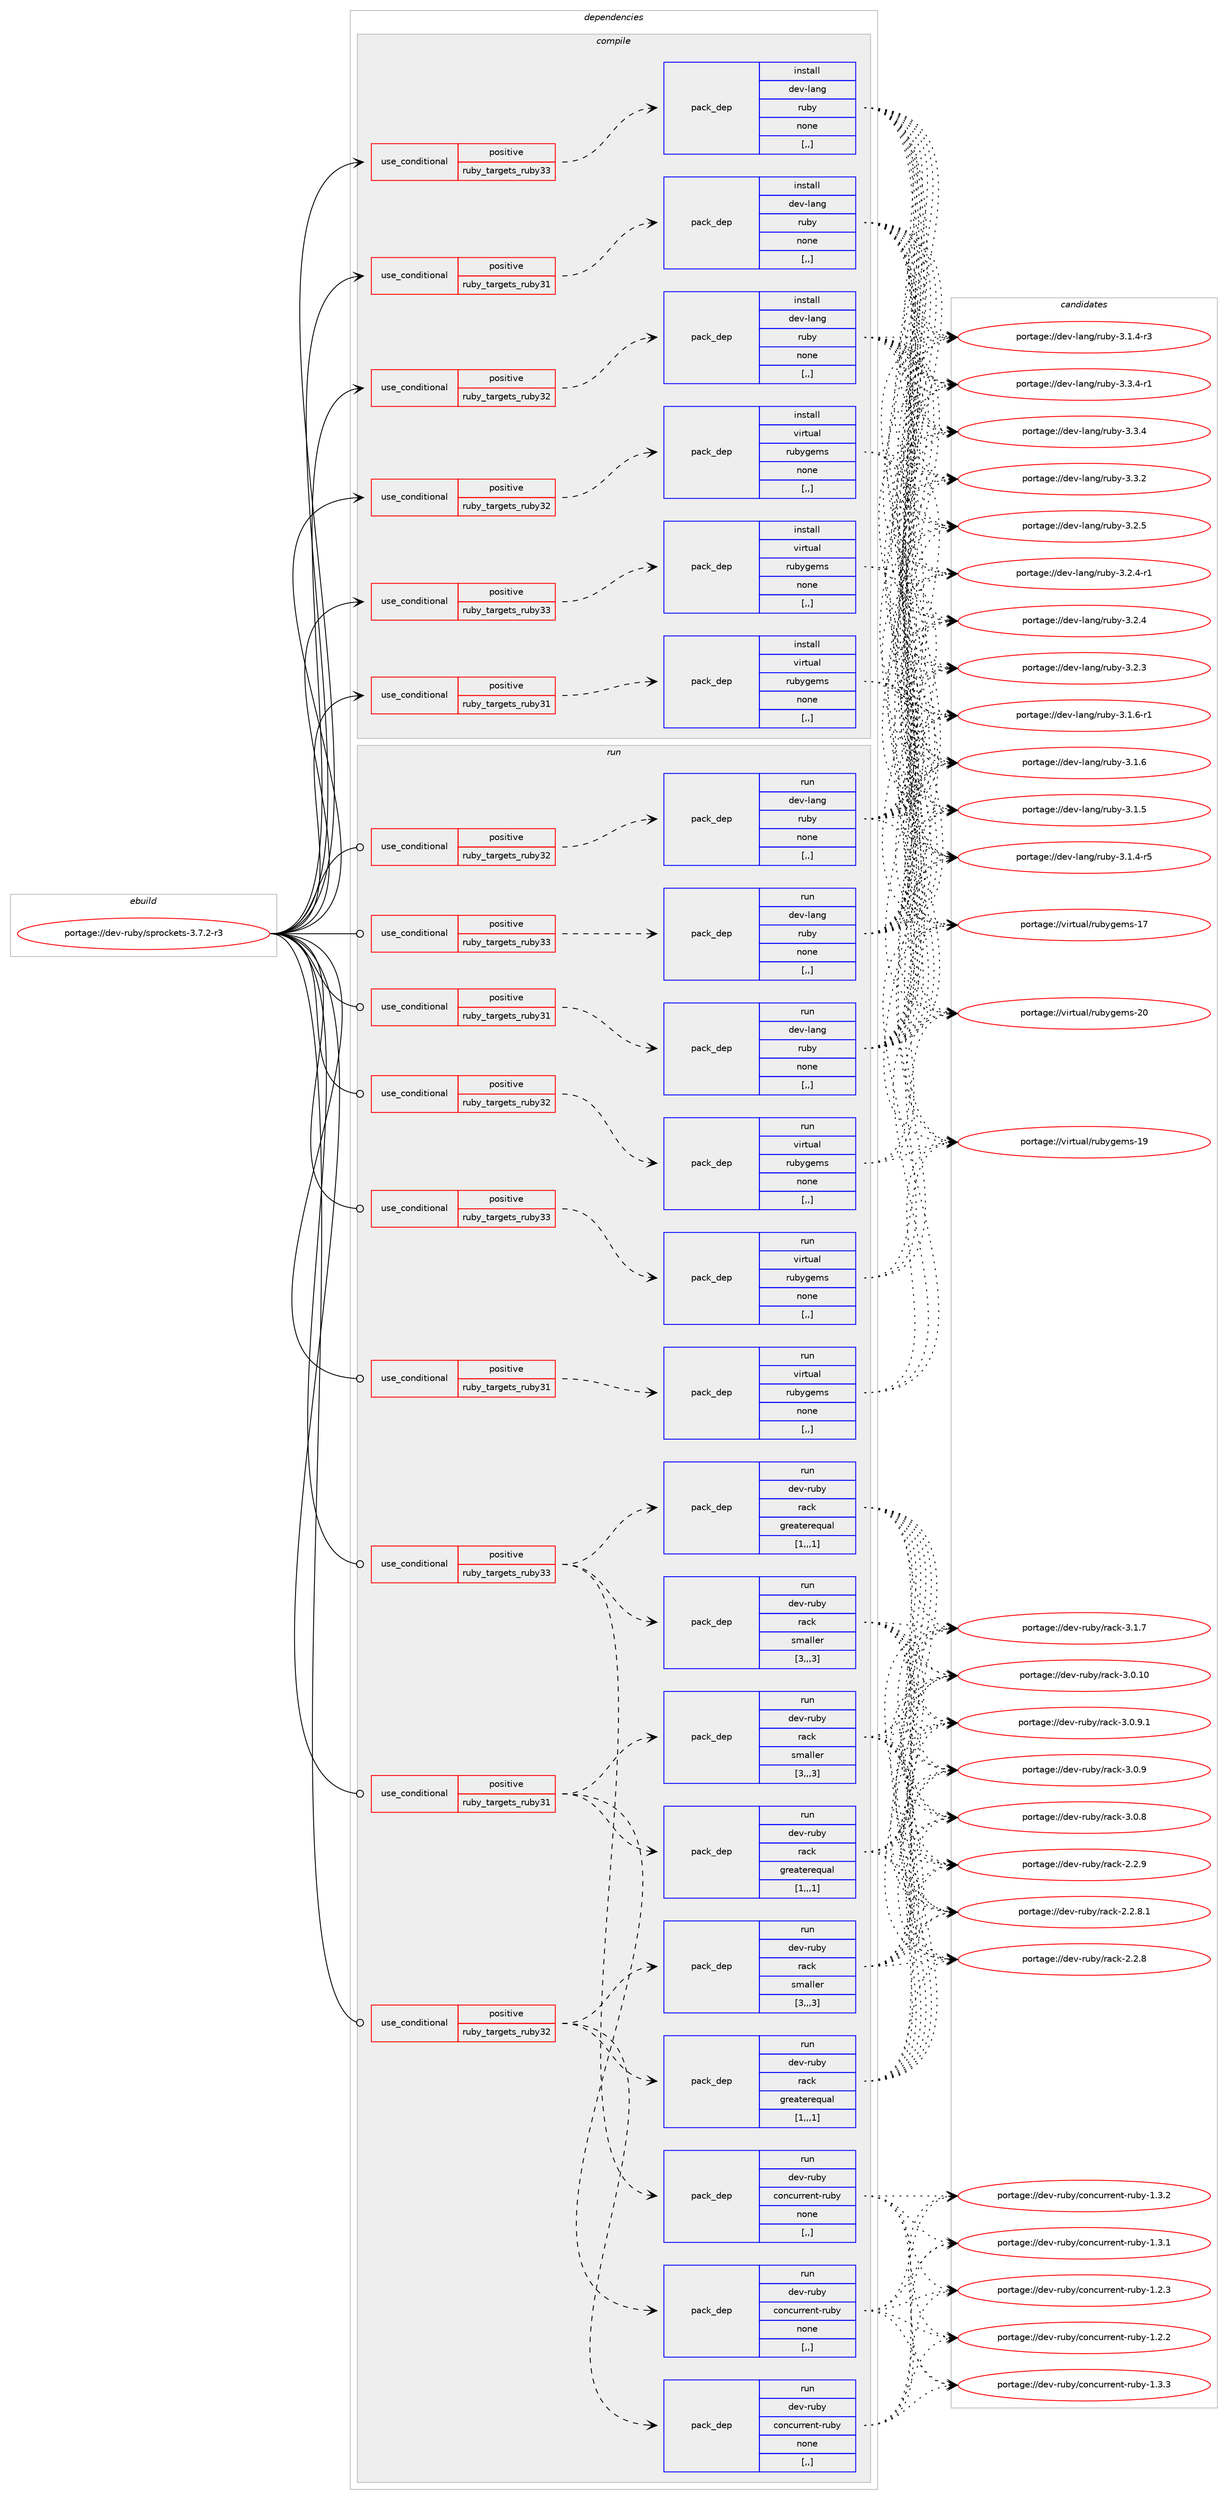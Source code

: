 digraph prolog {

# *************
# Graph options
# *************

newrank=true;
concentrate=true;
compound=true;
graph [rankdir=LR,fontname=Helvetica,fontsize=10,ranksep=1.5];#, ranksep=2.5, nodesep=0.2];
edge  [arrowhead=vee];
node  [fontname=Helvetica,fontsize=10];

# **********
# The ebuild
# **********

subgraph cluster_leftcol {
color=gray;
label=<<i>ebuild</i>>;
id [label="portage://dev-ruby/sprockets-3.7.2-r3", color=red, width=4, href="../dev-ruby/sprockets-3.7.2-r3.svg"];
}

# ****************
# The dependencies
# ****************

subgraph cluster_midcol {
color=gray;
label=<<i>dependencies</i>>;
subgraph cluster_compile {
fillcolor="#eeeeee";
style=filled;
label=<<i>compile</i>>;
subgraph cond56936 {
dependency204031 [label=<<TABLE BORDER="0" CELLBORDER="1" CELLSPACING="0" CELLPADDING="4"><TR><TD ROWSPAN="3" CELLPADDING="10">use_conditional</TD></TR><TR><TD>positive</TD></TR><TR><TD>ruby_targets_ruby31</TD></TR></TABLE>>, shape=none, color=red];
subgraph pack145709 {
dependency204032 [label=<<TABLE BORDER="0" CELLBORDER="1" CELLSPACING="0" CELLPADDING="4" WIDTH="220"><TR><TD ROWSPAN="6" CELLPADDING="30">pack_dep</TD></TR><TR><TD WIDTH="110">install</TD></TR><TR><TD>dev-lang</TD></TR><TR><TD>ruby</TD></TR><TR><TD>none</TD></TR><TR><TD>[,,]</TD></TR></TABLE>>, shape=none, color=blue];
}
dependency204031:e -> dependency204032:w [weight=20,style="dashed",arrowhead="vee"];
}
id:e -> dependency204031:w [weight=20,style="solid",arrowhead="vee"];
subgraph cond56937 {
dependency204033 [label=<<TABLE BORDER="0" CELLBORDER="1" CELLSPACING="0" CELLPADDING="4"><TR><TD ROWSPAN="3" CELLPADDING="10">use_conditional</TD></TR><TR><TD>positive</TD></TR><TR><TD>ruby_targets_ruby31</TD></TR></TABLE>>, shape=none, color=red];
subgraph pack145710 {
dependency204034 [label=<<TABLE BORDER="0" CELLBORDER="1" CELLSPACING="0" CELLPADDING="4" WIDTH="220"><TR><TD ROWSPAN="6" CELLPADDING="30">pack_dep</TD></TR><TR><TD WIDTH="110">install</TD></TR><TR><TD>virtual</TD></TR><TR><TD>rubygems</TD></TR><TR><TD>none</TD></TR><TR><TD>[,,]</TD></TR></TABLE>>, shape=none, color=blue];
}
dependency204033:e -> dependency204034:w [weight=20,style="dashed",arrowhead="vee"];
}
id:e -> dependency204033:w [weight=20,style="solid",arrowhead="vee"];
subgraph cond56938 {
dependency204035 [label=<<TABLE BORDER="0" CELLBORDER="1" CELLSPACING="0" CELLPADDING="4"><TR><TD ROWSPAN="3" CELLPADDING="10">use_conditional</TD></TR><TR><TD>positive</TD></TR><TR><TD>ruby_targets_ruby32</TD></TR></TABLE>>, shape=none, color=red];
subgraph pack145711 {
dependency204036 [label=<<TABLE BORDER="0" CELLBORDER="1" CELLSPACING="0" CELLPADDING="4" WIDTH="220"><TR><TD ROWSPAN="6" CELLPADDING="30">pack_dep</TD></TR><TR><TD WIDTH="110">install</TD></TR><TR><TD>dev-lang</TD></TR><TR><TD>ruby</TD></TR><TR><TD>none</TD></TR><TR><TD>[,,]</TD></TR></TABLE>>, shape=none, color=blue];
}
dependency204035:e -> dependency204036:w [weight=20,style="dashed",arrowhead="vee"];
}
id:e -> dependency204035:w [weight=20,style="solid",arrowhead="vee"];
subgraph cond56939 {
dependency204037 [label=<<TABLE BORDER="0" CELLBORDER="1" CELLSPACING="0" CELLPADDING="4"><TR><TD ROWSPAN="3" CELLPADDING="10">use_conditional</TD></TR><TR><TD>positive</TD></TR><TR><TD>ruby_targets_ruby32</TD></TR></TABLE>>, shape=none, color=red];
subgraph pack145712 {
dependency204038 [label=<<TABLE BORDER="0" CELLBORDER="1" CELLSPACING="0" CELLPADDING="4" WIDTH="220"><TR><TD ROWSPAN="6" CELLPADDING="30">pack_dep</TD></TR><TR><TD WIDTH="110">install</TD></TR><TR><TD>virtual</TD></TR><TR><TD>rubygems</TD></TR><TR><TD>none</TD></TR><TR><TD>[,,]</TD></TR></TABLE>>, shape=none, color=blue];
}
dependency204037:e -> dependency204038:w [weight=20,style="dashed",arrowhead="vee"];
}
id:e -> dependency204037:w [weight=20,style="solid",arrowhead="vee"];
subgraph cond56940 {
dependency204039 [label=<<TABLE BORDER="0" CELLBORDER="1" CELLSPACING="0" CELLPADDING="4"><TR><TD ROWSPAN="3" CELLPADDING="10">use_conditional</TD></TR><TR><TD>positive</TD></TR><TR><TD>ruby_targets_ruby33</TD></TR></TABLE>>, shape=none, color=red];
subgraph pack145713 {
dependency204040 [label=<<TABLE BORDER="0" CELLBORDER="1" CELLSPACING="0" CELLPADDING="4" WIDTH="220"><TR><TD ROWSPAN="6" CELLPADDING="30">pack_dep</TD></TR><TR><TD WIDTH="110">install</TD></TR><TR><TD>dev-lang</TD></TR><TR><TD>ruby</TD></TR><TR><TD>none</TD></TR><TR><TD>[,,]</TD></TR></TABLE>>, shape=none, color=blue];
}
dependency204039:e -> dependency204040:w [weight=20,style="dashed",arrowhead="vee"];
}
id:e -> dependency204039:w [weight=20,style="solid",arrowhead="vee"];
subgraph cond56941 {
dependency204041 [label=<<TABLE BORDER="0" CELLBORDER="1" CELLSPACING="0" CELLPADDING="4"><TR><TD ROWSPAN="3" CELLPADDING="10">use_conditional</TD></TR><TR><TD>positive</TD></TR><TR><TD>ruby_targets_ruby33</TD></TR></TABLE>>, shape=none, color=red];
subgraph pack145714 {
dependency204042 [label=<<TABLE BORDER="0" CELLBORDER="1" CELLSPACING="0" CELLPADDING="4" WIDTH="220"><TR><TD ROWSPAN="6" CELLPADDING="30">pack_dep</TD></TR><TR><TD WIDTH="110">install</TD></TR><TR><TD>virtual</TD></TR><TR><TD>rubygems</TD></TR><TR><TD>none</TD></TR><TR><TD>[,,]</TD></TR></TABLE>>, shape=none, color=blue];
}
dependency204041:e -> dependency204042:w [weight=20,style="dashed",arrowhead="vee"];
}
id:e -> dependency204041:w [weight=20,style="solid",arrowhead="vee"];
}
subgraph cluster_compileandrun {
fillcolor="#eeeeee";
style=filled;
label=<<i>compile and run</i>>;
}
subgraph cluster_run {
fillcolor="#eeeeee";
style=filled;
label=<<i>run</i>>;
subgraph cond56942 {
dependency204043 [label=<<TABLE BORDER="0" CELLBORDER="1" CELLSPACING="0" CELLPADDING="4"><TR><TD ROWSPAN="3" CELLPADDING="10">use_conditional</TD></TR><TR><TD>positive</TD></TR><TR><TD>ruby_targets_ruby31</TD></TR></TABLE>>, shape=none, color=red];
subgraph pack145715 {
dependency204044 [label=<<TABLE BORDER="0" CELLBORDER="1" CELLSPACING="0" CELLPADDING="4" WIDTH="220"><TR><TD ROWSPAN="6" CELLPADDING="30">pack_dep</TD></TR><TR><TD WIDTH="110">run</TD></TR><TR><TD>dev-lang</TD></TR><TR><TD>ruby</TD></TR><TR><TD>none</TD></TR><TR><TD>[,,]</TD></TR></TABLE>>, shape=none, color=blue];
}
dependency204043:e -> dependency204044:w [weight=20,style="dashed",arrowhead="vee"];
}
id:e -> dependency204043:w [weight=20,style="solid",arrowhead="odot"];
subgraph cond56943 {
dependency204045 [label=<<TABLE BORDER="0" CELLBORDER="1" CELLSPACING="0" CELLPADDING="4"><TR><TD ROWSPAN="3" CELLPADDING="10">use_conditional</TD></TR><TR><TD>positive</TD></TR><TR><TD>ruby_targets_ruby31</TD></TR></TABLE>>, shape=none, color=red];
subgraph pack145716 {
dependency204046 [label=<<TABLE BORDER="0" CELLBORDER="1" CELLSPACING="0" CELLPADDING="4" WIDTH="220"><TR><TD ROWSPAN="6" CELLPADDING="30">pack_dep</TD></TR><TR><TD WIDTH="110">run</TD></TR><TR><TD>dev-ruby</TD></TR><TR><TD>concurrent-ruby</TD></TR><TR><TD>none</TD></TR><TR><TD>[,,]</TD></TR></TABLE>>, shape=none, color=blue];
}
dependency204045:e -> dependency204046:w [weight=20,style="dashed",arrowhead="vee"];
subgraph pack145717 {
dependency204047 [label=<<TABLE BORDER="0" CELLBORDER="1" CELLSPACING="0" CELLPADDING="4" WIDTH="220"><TR><TD ROWSPAN="6" CELLPADDING="30">pack_dep</TD></TR><TR><TD WIDTH="110">run</TD></TR><TR><TD>dev-ruby</TD></TR><TR><TD>rack</TD></TR><TR><TD>greaterequal</TD></TR><TR><TD>[1,,,1]</TD></TR></TABLE>>, shape=none, color=blue];
}
dependency204045:e -> dependency204047:w [weight=20,style="dashed",arrowhead="vee"];
subgraph pack145718 {
dependency204048 [label=<<TABLE BORDER="0" CELLBORDER="1" CELLSPACING="0" CELLPADDING="4" WIDTH="220"><TR><TD ROWSPAN="6" CELLPADDING="30">pack_dep</TD></TR><TR><TD WIDTH="110">run</TD></TR><TR><TD>dev-ruby</TD></TR><TR><TD>rack</TD></TR><TR><TD>smaller</TD></TR><TR><TD>[3,,,3]</TD></TR></TABLE>>, shape=none, color=blue];
}
dependency204045:e -> dependency204048:w [weight=20,style="dashed",arrowhead="vee"];
}
id:e -> dependency204045:w [weight=20,style="solid",arrowhead="odot"];
subgraph cond56944 {
dependency204049 [label=<<TABLE BORDER="0" CELLBORDER="1" CELLSPACING="0" CELLPADDING="4"><TR><TD ROWSPAN="3" CELLPADDING="10">use_conditional</TD></TR><TR><TD>positive</TD></TR><TR><TD>ruby_targets_ruby31</TD></TR></TABLE>>, shape=none, color=red];
subgraph pack145719 {
dependency204050 [label=<<TABLE BORDER="0" CELLBORDER="1" CELLSPACING="0" CELLPADDING="4" WIDTH="220"><TR><TD ROWSPAN="6" CELLPADDING="30">pack_dep</TD></TR><TR><TD WIDTH="110">run</TD></TR><TR><TD>virtual</TD></TR><TR><TD>rubygems</TD></TR><TR><TD>none</TD></TR><TR><TD>[,,]</TD></TR></TABLE>>, shape=none, color=blue];
}
dependency204049:e -> dependency204050:w [weight=20,style="dashed",arrowhead="vee"];
}
id:e -> dependency204049:w [weight=20,style="solid",arrowhead="odot"];
subgraph cond56945 {
dependency204051 [label=<<TABLE BORDER="0" CELLBORDER="1" CELLSPACING="0" CELLPADDING="4"><TR><TD ROWSPAN="3" CELLPADDING="10">use_conditional</TD></TR><TR><TD>positive</TD></TR><TR><TD>ruby_targets_ruby32</TD></TR></TABLE>>, shape=none, color=red];
subgraph pack145720 {
dependency204052 [label=<<TABLE BORDER="0" CELLBORDER="1" CELLSPACING="0" CELLPADDING="4" WIDTH="220"><TR><TD ROWSPAN="6" CELLPADDING="30">pack_dep</TD></TR><TR><TD WIDTH="110">run</TD></TR><TR><TD>dev-lang</TD></TR><TR><TD>ruby</TD></TR><TR><TD>none</TD></TR><TR><TD>[,,]</TD></TR></TABLE>>, shape=none, color=blue];
}
dependency204051:e -> dependency204052:w [weight=20,style="dashed",arrowhead="vee"];
}
id:e -> dependency204051:w [weight=20,style="solid",arrowhead="odot"];
subgraph cond56946 {
dependency204053 [label=<<TABLE BORDER="0" CELLBORDER="1" CELLSPACING="0" CELLPADDING="4"><TR><TD ROWSPAN="3" CELLPADDING="10">use_conditional</TD></TR><TR><TD>positive</TD></TR><TR><TD>ruby_targets_ruby32</TD></TR></TABLE>>, shape=none, color=red];
subgraph pack145721 {
dependency204054 [label=<<TABLE BORDER="0" CELLBORDER="1" CELLSPACING="0" CELLPADDING="4" WIDTH="220"><TR><TD ROWSPAN="6" CELLPADDING="30">pack_dep</TD></TR><TR><TD WIDTH="110">run</TD></TR><TR><TD>dev-ruby</TD></TR><TR><TD>concurrent-ruby</TD></TR><TR><TD>none</TD></TR><TR><TD>[,,]</TD></TR></TABLE>>, shape=none, color=blue];
}
dependency204053:e -> dependency204054:w [weight=20,style="dashed",arrowhead="vee"];
subgraph pack145722 {
dependency204055 [label=<<TABLE BORDER="0" CELLBORDER="1" CELLSPACING="0" CELLPADDING="4" WIDTH="220"><TR><TD ROWSPAN="6" CELLPADDING="30">pack_dep</TD></TR><TR><TD WIDTH="110">run</TD></TR><TR><TD>dev-ruby</TD></TR><TR><TD>rack</TD></TR><TR><TD>greaterequal</TD></TR><TR><TD>[1,,,1]</TD></TR></TABLE>>, shape=none, color=blue];
}
dependency204053:e -> dependency204055:w [weight=20,style="dashed",arrowhead="vee"];
subgraph pack145723 {
dependency204056 [label=<<TABLE BORDER="0" CELLBORDER="1" CELLSPACING="0" CELLPADDING="4" WIDTH="220"><TR><TD ROWSPAN="6" CELLPADDING="30">pack_dep</TD></TR><TR><TD WIDTH="110">run</TD></TR><TR><TD>dev-ruby</TD></TR><TR><TD>rack</TD></TR><TR><TD>smaller</TD></TR><TR><TD>[3,,,3]</TD></TR></TABLE>>, shape=none, color=blue];
}
dependency204053:e -> dependency204056:w [weight=20,style="dashed",arrowhead="vee"];
}
id:e -> dependency204053:w [weight=20,style="solid",arrowhead="odot"];
subgraph cond56947 {
dependency204057 [label=<<TABLE BORDER="0" CELLBORDER="1" CELLSPACING="0" CELLPADDING="4"><TR><TD ROWSPAN="3" CELLPADDING="10">use_conditional</TD></TR><TR><TD>positive</TD></TR><TR><TD>ruby_targets_ruby32</TD></TR></TABLE>>, shape=none, color=red];
subgraph pack145724 {
dependency204058 [label=<<TABLE BORDER="0" CELLBORDER="1" CELLSPACING="0" CELLPADDING="4" WIDTH="220"><TR><TD ROWSPAN="6" CELLPADDING="30">pack_dep</TD></TR><TR><TD WIDTH="110">run</TD></TR><TR><TD>virtual</TD></TR><TR><TD>rubygems</TD></TR><TR><TD>none</TD></TR><TR><TD>[,,]</TD></TR></TABLE>>, shape=none, color=blue];
}
dependency204057:e -> dependency204058:w [weight=20,style="dashed",arrowhead="vee"];
}
id:e -> dependency204057:w [weight=20,style="solid",arrowhead="odot"];
subgraph cond56948 {
dependency204059 [label=<<TABLE BORDER="0" CELLBORDER="1" CELLSPACING="0" CELLPADDING="4"><TR><TD ROWSPAN="3" CELLPADDING="10">use_conditional</TD></TR><TR><TD>positive</TD></TR><TR><TD>ruby_targets_ruby33</TD></TR></TABLE>>, shape=none, color=red];
subgraph pack145725 {
dependency204060 [label=<<TABLE BORDER="0" CELLBORDER="1" CELLSPACING="0" CELLPADDING="4" WIDTH="220"><TR><TD ROWSPAN="6" CELLPADDING="30">pack_dep</TD></TR><TR><TD WIDTH="110">run</TD></TR><TR><TD>dev-lang</TD></TR><TR><TD>ruby</TD></TR><TR><TD>none</TD></TR><TR><TD>[,,]</TD></TR></TABLE>>, shape=none, color=blue];
}
dependency204059:e -> dependency204060:w [weight=20,style="dashed",arrowhead="vee"];
}
id:e -> dependency204059:w [weight=20,style="solid",arrowhead="odot"];
subgraph cond56949 {
dependency204061 [label=<<TABLE BORDER="0" CELLBORDER="1" CELLSPACING="0" CELLPADDING="4"><TR><TD ROWSPAN="3" CELLPADDING="10">use_conditional</TD></TR><TR><TD>positive</TD></TR><TR><TD>ruby_targets_ruby33</TD></TR></TABLE>>, shape=none, color=red];
subgraph pack145726 {
dependency204062 [label=<<TABLE BORDER="0" CELLBORDER="1" CELLSPACING="0" CELLPADDING="4" WIDTH="220"><TR><TD ROWSPAN="6" CELLPADDING="30">pack_dep</TD></TR><TR><TD WIDTH="110">run</TD></TR><TR><TD>dev-ruby</TD></TR><TR><TD>concurrent-ruby</TD></TR><TR><TD>none</TD></TR><TR><TD>[,,]</TD></TR></TABLE>>, shape=none, color=blue];
}
dependency204061:e -> dependency204062:w [weight=20,style="dashed",arrowhead="vee"];
subgraph pack145727 {
dependency204063 [label=<<TABLE BORDER="0" CELLBORDER="1" CELLSPACING="0" CELLPADDING="4" WIDTH="220"><TR><TD ROWSPAN="6" CELLPADDING="30">pack_dep</TD></TR><TR><TD WIDTH="110">run</TD></TR><TR><TD>dev-ruby</TD></TR><TR><TD>rack</TD></TR><TR><TD>greaterequal</TD></TR><TR><TD>[1,,,1]</TD></TR></TABLE>>, shape=none, color=blue];
}
dependency204061:e -> dependency204063:w [weight=20,style="dashed",arrowhead="vee"];
subgraph pack145728 {
dependency204064 [label=<<TABLE BORDER="0" CELLBORDER="1" CELLSPACING="0" CELLPADDING="4" WIDTH="220"><TR><TD ROWSPAN="6" CELLPADDING="30">pack_dep</TD></TR><TR><TD WIDTH="110">run</TD></TR><TR><TD>dev-ruby</TD></TR><TR><TD>rack</TD></TR><TR><TD>smaller</TD></TR><TR><TD>[3,,,3]</TD></TR></TABLE>>, shape=none, color=blue];
}
dependency204061:e -> dependency204064:w [weight=20,style="dashed",arrowhead="vee"];
}
id:e -> dependency204061:w [weight=20,style="solid",arrowhead="odot"];
subgraph cond56950 {
dependency204065 [label=<<TABLE BORDER="0" CELLBORDER="1" CELLSPACING="0" CELLPADDING="4"><TR><TD ROWSPAN="3" CELLPADDING="10">use_conditional</TD></TR><TR><TD>positive</TD></TR><TR><TD>ruby_targets_ruby33</TD></TR></TABLE>>, shape=none, color=red];
subgraph pack145729 {
dependency204066 [label=<<TABLE BORDER="0" CELLBORDER="1" CELLSPACING="0" CELLPADDING="4" WIDTH="220"><TR><TD ROWSPAN="6" CELLPADDING="30">pack_dep</TD></TR><TR><TD WIDTH="110">run</TD></TR><TR><TD>virtual</TD></TR><TR><TD>rubygems</TD></TR><TR><TD>none</TD></TR><TR><TD>[,,]</TD></TR></TABLE>>, shape=none, color=blue];
}
dependency204065:e -> dependency204066:w [weight=20,style="dashed",arrowhead="vee"];
}
id:e -> dependency204065:w [weight=20,style="solid",arrowhead="odot"];
}
}

# **************
# The candidates
# **************

subgraph cluster_choices {
rank=same;
color=gray;
label=<<i>candidates</i>>;

subgraph choice145709 {
color=black;
nodesep=1;
choice100101118451089711010347114117981214551465146524511449 [label="portage://dev-lang/ruby-3.3.4-r1", color=red, width=4,href="../dev-lang/ruby-3.3.4-r1.svg"];
choice10010111845108971101034711411798121455146514652 [label="portage://dev-lang/ruby-3.3.4", color=red, width=4,href="../dev-lang/ruby-3.3.4.svg"];
choice10010111845108971101034711411798121455146514650 [label="portage://dev-lang/ruby-3.3.2", color=red, width=4,href="../dev-lang/ruby-3.3.2.svg"];
choice10010111845108971101034711411798121455146504653 [label="portage://dev-lang/ruby-3.2.5", color=red, width=4,href="../dev-lang/ruby-3.2.5.svg"];
choice100101118451089711010347114117981214551465046524511449 [label="portage://dev-lang/ruby-3.2.4-r1", color=red, width=4,href="../dev-lang/ruby-3.2.4-r1.svg"];
choice10010111845108971101034711411798121455146504652 [label="portage://dev-lang/ruby-3.2.4", color=red, width=4,href="../dev-lang/ruby-3.2.4.svg"];
choice10010111845108971101034711411798121455146504651 [label="portage://dev-lang/ruby-3.2.3", color=red, width=4,href="../dev-lang/ruby-3.2.3.svg"];
choice100101118451089711010347114117981214551464946544511449 [label="portage://dev-lang/ruby-3.1.6-r1", color=red, width=4,href="../dev-lang/ruby-3.1.6-r1.svg"];
choice10010111845108971101034711411798121455146494654 [label="portage://dev-lang/ruby-3.1.6", color=red, width=4,href="../dev-lang/ruby-3.1.6.svg"];
choice10010111845108971101034711411798121455146494653 [label="portage://dev-lang/ruby-3.1.5", color=red, width=4,href="../dev-lang/ruby-3.1.5.svg"];
choice100101118451089711010347114117981214551464946524511453 [label="portage://dev-lang/ruby-3.1.4-r5", color=red, width=4,href="../dev-lang/ruby-3.1.4-r5.svg"];
choice100101118451089711010347114117981214551464946524511451 [label="portage://dev-lang/ruby-3.1.4-r3", color=red, width=4,href="../dev-lang/ruby-3.1.4-r3.svg"];
dependency204032:e -> choice100101118451089711010347114117981214551465146524511449:w [style=dotted,weight="100"];
dependency204032:e -> choice10010111845108971101034711411798121455146514652:w [style=dotted,weight="100"];
dependency204032:e -> choice10010111845108971101034711411798121455146514650:w [style=dotted,weight="100"];
dependency204032:e -> choice10010111845108971101034711411798121455146504653:w [style=dotted,weight="100"];
dependency204032:e -> choice100101118451089711010347114117981214551465046524511449:w [style=dotted,weight="100"];
dependency204032:e -> choice10010111845108971101034711411798121455146504652:w [style=dotted,weight="100"];
dependency204032:e -> choice10010111845108971101034711411798121455146504651:w [style=dotted,weight="100"];
dependency204032:e -> choice100101118451089711010347114117981214551464946544511449:w [style=dotted,weight="100"];
dependency204032:e -> choice10010111845108971101034711411798121455146494654:w [style=dotted,weight="100"];
dependency204032:e -> choice10010111845108971101034711411798121455146494653:w [style=dotted,weight="100"];
dependency204032:e -> choice100101118451089711010347114117981214551464946524511453:w [style=dotted,weight="100"];
dependency204032:e -> choice100101118451089711010347114117981214551464946524511451:w [style=dotted,weight="100"];
}
subgraph choice145710 {
color=black;
nodesep=1;
choice118105114116117971084711411798121103101109115455048 [label="portage://virtual/rubygems-20", color=red, width=4,href="../virtual/rubygems-20.svg"];
choice118105114116117971084711411798121103101109115454957 [label="portage://virtual/rubygems-19", color=red, width=4,href="../virtual/rubygems-19.svg"];
choice118105114116117971084711411798121103101109115454955 [label="portage://virtual/rubygems-17", color=red, width=4,href="../virtual/rubygems-17.svg"];
dependency204034:e -> choice118105114116117971084711411798121103101109115455048:w [style=dotted,weight="100"];
dependency204034:e -> choice118105114116117971084711411798121103101109115454957:w [style=dotted,weight="100"];
dependency204034:e -> choice118105114116117971084711411798121103101109115454955:w [style=dotted,weight="100"];
}
subgraph choice145711 {
color=black;
nodesep=1;
choice100101118451089711010347114117981214551465146524511449 [label="portage://dev-lang/ruby-3.3.4-r1", color=red, width=4,href="../dev-lang/ruby-3.3.4-r1.svg"];
choice10010111845108971101034711411798121455146514652 [label="portage://dev-lang/ruby-3.3.4", color=red, width=4,href="../dev-lang/ruby-3.3.4.svg"];
choice10010111845108971101034711411798121455146514650 [label="portage://dev-lang/ruby-3.3.2", color=red, width=4,href="../dev-lang/ruby-3.3.2.svg"];
choice10010111845108971101034711411798121455146504653 [label="portage://dev-lang/ruby-3.2.5", color=red, width=4,href="../dev-lang/ruby-3.2.5.svg"];
choice100101118451089711010347114117981214551465046524511449 [label="portage://dev-lang/ruby-3.2.4-r1", color=red, width=4,href="../dev-lang/ruby-3.2.4-r1.svg"];
choice10010111845108971101034711411798121455146504652 [label="portage://dev-lang/ruby-3.2.4", color=red, width=4,href="../dev-lang/ruby-3.2.4.svg"];
choice10010111845108971101034711411798121455146504651 [label="portage://dev-lang/ruby-3.2.3", color=red, width=4,href="../dev-lang/ruby-3.2.3.svg"];
choice100101118451089711010347114117981214551464946544511449 [label="portage://dev-lang/ruby-3.1.6-r1", color=red, width=4,href="../dev-lang/ruby-3.1.6-r1.svg"];
choice10010111845108971101034711411798121455146494654 [label="portage://dev-lang/ruby-3.1.6", color=red, width=4,href="../dev-lang/ruby-3.1.6.svg"];
choice10010111845108971101034711411798121455146494653 [label="portage://dev-lang/ruby-3.1.5", color=red, width=4,href="../dev-lang/ruby-3.1.5.svg"];
choice100101118451089711010347114117981214551464946524511453 [label="portage://dev-lang/ruby-3.1.4-r5", color=red, width=4,href="../dev-lang/ruby-3.1.4-r5.svg"];
choice100101118451089711010347114117981214551464946524511451 [label="portage://dev-lang/ruby-3.1.4-r3", color=red, width=4,href="../dev-lang/ruby-3.1.4-r3.svg"];
dependency204036:e -> choice100101118451089711010347114117981214551465146524511449:w [style=dotted,weight="100"];
dependency204036:e -> choice10010111845108971101034711411798121455146514652:w [style=dotted,weight="100"];
dependency204036:e -> choice10010111845108971101034711411798121455146514650:w [style=dotted,weight="100"];
dependency204036:e -> choice10010111845108971101034711411798121455146504653:w [style=dotted,weight="100"];
dependency204036:e -> choice100101118451089711010347114117981214551465046524511449:w [style=dotted,weight="100"];
dependency204036:e -> choice10010111845108971101034711411798121455146504652:w [style=dotted,weight="100"];
dependency204036:e -> choice10010111845108971101034711411798121455146504651:w [style=dotted,weight="100"];
dependency204036:e -> choice100101118451089711010347114117981214551464946544511449:w [style=dotted,weight="100"];
dependency204036:e -> choice10010111845108971101034711411798121455146494654:w [style=dotted,weight="100"];
dependency204036:e -> choice10010111845108971101034711411798121455146494653:w [style=dotted,weight="100"];
dependency204036:e -> choice100101118451089711010347114117981214551464946524511453:w [style=dotted,weight="100"];
dependency204036:e -> choice100101118451089711010347114117981214551464946524511451:w [style=dotted,weight="100"];
}
subgraph choice145712 {
color=black;
nodesep=1;
choice118105114116117971084711411798121103101109115455048 [label="portage://virtual/rubygems-20", color=red, width=4,href="../virtual/rubygems-20.svg"];
choice118105114116117971084711411798121103101109115454957 [label="portage://virtual/rubygems-19", color=red, width=4,href="../virtual/rubygems-19.svg"];
choice118105114116117971084711411798121103101109115454955 [label="portage://virtual/rubygems-17", color=red, width=4,href="../virtual/rubygems-17.svg"];
dependency204038:e -> choice118105114116117971084711411798121103101109115455048:w [style=dotted,weight="100"];
dependency204038:e -> choice118105114116117971084711411798121103101109115454957:w [style=dotted,weight="100"];
dependency204038:e -> choice118105114116117971084711411798121103101109115454955:w [style=dotted,weight="100"];
}
subgraph choice145713 {
color=black;
nodesep=1;
choice100101118451089711010347114117981214551465146524511449 [label="portage://dev-lang/ruby-3.3.4-r1", color=red, width=4,href="../dev-lang/ruby-3.3.4-r1.svg"];
choice10010111845108971101034711411798121455146514652 [label="portage://dev-lang/ruby-3.3.4", color=red, width=4,href="../dev-lang/ruby-3.3.4.svg"];
choice10010111845108971101034711411798121455146514650 [label="portage://dev-lang/ruby-3.3.2", color=red, width=4,href="../dev-lang/ruby-3.3.2.svg"];
choice10010111845108971101034711411798121455146504653 [label="portage://dev-lang/ruby-3.2.5", color=red, width=4,href="../dev-lang/ruby-3.2.5.svg"];
choice100101118451089711010347114117981214551465046524511449 [label="portage://dev-lang/ruby-3.2.4-r1", color=red, width=4,href="../dev-lang/ruby-3.2.4-r1.svg"];
choice10010111845108971101034711411798121455146504652 [label="portage://dev-lang/ruby-3.2.4", color=red, width=4,href="../dev-lang/ruby-3.2.4.svg"];
choice10010111845108971101034711411798121455146504651 [label="portage://dev-lang/ruby-3.2.3", color=red, width=4,href="../dev-lang/ruby-3.2.3.svg"];
choice100101118451089711010347114117981214551464946544511449 [label="portage://dev-lang/ruby-3.1.6-r1", color=red, width=4,href="../dev-lang/ruby-3.1.6-r1.svg"];
choice10010111845108971101034711411798121455146494654 [label="portage://dev-lang/ruby-3.1.6", color=red, width=4,href="../dev-lang/ruby-3.1.6.svg"];
choice10010111845108971101034711411798121455146494653 [label="portage://dev-lang/ruby-3.1.5", color=red, width=4,href="../dev-lang/ruby-3.1.5.svg"];
choice100101118451089711010347114117981214551464946524511453 [label="portage://dev-lang/ruby-3.1.4-r5", color=red, width=4,href="../dev-lang/ruby-3.1.4-r5.svg"];
choice100101118451089711010347114117981214551464946524511451 [label="portage://dev-lang/ruby-3.1.4-r3", color=red, width=4,href="../dev-lang/ruby-3.1.4-r3.svg"];
dependency204040:e -> choice100101118451089711010347114117981214551465146524511449:w [style=dotted,weight="100"];
dependency204040:e -> choice10010111845108971101034711411798121455146514652:w [style=dotted,weight="100"];
dependency204040:e -> choice10010111845108971101034711411798121455146514650:w [style=dotted,weight="100"];
dependency204040:e -> choice10010111845108971101034711411798121455146504653:w [style=dotted,weight="100"];
dependency204040:e -> choice100101118451089711010347114117981214551465046524511449:w [style=dotted,weight="100"];
dependency204040:e -> choice10010111845108971101034711411798121455146504652:w [style=dotted,weight="100"];
dependency204040:e -> choice10010111845108971101034711411798121455146504651:w [style=dotted,weight="100"];
dependency204040:e -> choice100101118451089711010347114117981214551464946544511449:w [style=dotted,weight="100"];
dependency204040:e -> choice10010111845108971101034711411798121455146494654:w [style=dotted,weight="100"];
dependency204040:e -> choice10010111845108971101034711411798121455146494653:w [style=dotted,weight="100"];
dependency204040:e -> choice100101118451089711010347114117981214551464946524511453:w [style=dotted,weight="100"];
dependency204040:e -> choice100101118451089711010347114117981214551464946524511451:w [style=dotted,weight="100"];
}
subgraph choice145714 {
color=black;
nodesep=1;
choice118105114116117971084711411798121103101109115455048 [label="portage://virtual/rubygems-20", color=red, width=4,href="../virtual/rubygems-20.svg"];
choice118105114116117971084711411798121103101109115454957 [label="portage://virtual/rubygems-19", color=red, width=4,href="../virtual/rubygems-19.svg"];
choice118105114116117971084711411798121103101109115454955 [label="portage://virtual/rubygems-17", color=red, width=4,href="../virtual/rubygems-17.svg"];
dependency204042:e -> choice118105114116117971084711411798121103101109115455048:w [style=dotted,weight="100"];
dependency204042:e -> choice118105114116117971084711411798121103101109115454957:w [style=dotted,weight="100"];
dependency204042:e -> choice118105114116117971084711411798121103101109115454955:w [style=dotted,weight="100"];
}
subgraph choice145715 {
color=black;
nodesep=1;
choice100101118451089711010347114117981214551465146524511449 [label="portage://dev-lang/ruby-3.3.4-r1", color=red, width=4,href="../dev-lang/ruby-3.3.4-r1.svg"];
choice10010111845108971101034711411798121455146514652 [label="portage://dev-lang/ruby-3.3.4", color=red, width=4,href="../dev-lang/ruby-3.3.4.svg"];
choice10010111845108971101034711411798121455146514650 [label="portage://dev-lang/ruby-3.3.2", color=red, width=4,href="../dev-lang/ruby-3.3.2.svg"];
choice10010111845108971101034711411798121455146504653 [label="portage://dev-lang/ruby-3.2.5", color=red, width=4,href="../dev-lang/ruby-3.2.5.svg"];
choice100101118451089711010347114117981214551465046524511449 [label="portage://dev-lang/ruby-3.2.4-r1", color=red, width=4,href="../dev-lang/ruby-3.2.4-r1.svg"];
choice10010111845108971101034711411798121455146504652 [label="portage://dev-lang/ruby-3.2.4", color=red, width=4,href="../dev-lang/ruby-3.2.4.svg"];
choice10010111845108971101034711411798121455146504651 [label="portage://dev-lang/ruby-3.2.3", color=red, width=4,href="../dev-lang/ruby-3.2.3.svg"];
choice100101118451089711010347114117981214551464946544511449 [label="portage://dev-lang/ruby-3.1.6-r1", color=red, width=4,href="../dev-lang/ruby-3.1.6-r1.svg"];
choice10010111845108971101034711411798121455146494654 [label="portage://dev-lang/ruby-3.1.6", color=red, width=4,href="../dev-lang/ruby-3.1.6.svg"];
choice10010111845108971101034711411798121455146494653 [label="portage://dev-lang/ruby-3.1.5", color=red, width=4,href="../dev-lang/ruby-3.1.5.svg"];
choice100101118451089711010347114117981214551464946524511453 [label="portage://dev-lang/ruby-3.1.4-r5", color=red, width=4,href="../dev-lang/ruby-3.1.4-r5.svg"];
choice100101118451089711010347114117981214551464946524511451 [label="portage://dev-lang/ruby-3.1.4-r3", color=red, width=4,href="../dev-lang/ruby-3.1.4-r3.svg"];
dependency204044:e -> choice100101118451089711010347114117981214551465146524511449:w [style=dotted,weight="100"];
dependency204044:e -> choice10010111845108971101034711411798121455146514652:w [style=dotted,weight="100"];
dependency204044:e -> choice10010111845108971101034711411798121455146514650:w [style=dotted,weight="100"];
dependency204044:e -> choice10010111845108971101034711411798121455146504653:w [style=dotted,weight="100"];
dependency204044:e -> choice100101118451089711010347114117981214551465046524511449:w [style=dotted,weight="100"];
dependency204044:e -> choice10010111845108971101034711411798121455146504652:w [style=dotted,weight="100"];
dependency204044:e -> choice10010111845108971101034711411798121455146504651:w [style=dotted,weight="100"];
dependency204044:e -> choice100101118451089711010347114117981214551464946544511449:w [style=dotted,weight="100"];
dependency204044:e -> choice10010111845108971101034711411798121455146494654:w [style=dotted,weight="100"];
dependency204044:e -> choice10010111845108971101034711411798121455146494653:w [style=dotted,weight="100"];
dependency204044:e -> choice100101118451089711010347114117981214551464946524511453:w [style=dotted,weight="100"];
dependency204044:e -> choice100101118451089711010347114117981214551464946524511451:w [style=dotted,weight="100"];
}
subgraph choice145716 {
color=black;
nodesep=1;
choice10010111845114117981214799111110991171141141011101164511411798121454946514651 [label="portage://dev-ruby/concurrent-ruby-1.3.3", color=red, width=4,href="../dev-ruby/concurrent-ruby-1.3.3.svg"];
choice10010111845114117981214799111110991171141141011101164511411798121454946514650 [label="portage://dev-ruby/concurrent-ruby-1.3.2", color=red, width=4,href="../dev-ruby/concurrent-ruby-1.3.2.svg"];
choice10010111845114117981214799111110991171141141011101164511411798121454946514649 [label="portage://dev-ruby/concurrent-ruby-1.3.1", color=red, width=4,href="../dev-ruby/concurrent-ruby-1.3.1.svg"];
choice10010111845114117981214799111110991171141141011101164511411798121454946504651 [label="portage://dev-ruby/concurrent-ruby-1.2.3", color=red, width=4,href="../dev-ruby/concurrent-ruby-1.2.3.svg"];
choice10010111845114117981214799111110991171141141011101164511411798121454946504650 [label="portage://dev-ruby/concurrent-ruby-1.2.2", color=red, width=4,href="../dev-ruby/concurrent-ruby-1.2.2.svg"];
dependency204046:e -> choice10010111845114117981214799111110991171141141011101164511411798121454946514651:w [style=dotted,weight="100"];
dependency204046:e -> choice10010111845114117981214799111110991171141141011101164511411798121454946514650:w [style=dotted,weight="100"];
dependency204046:e -> choice10010111845114117981214799111110991171141141011101164511411798121454946514649:w [style=dotted,weight="100"];
dependency204046:e -> choice10010111845114117981214799111110991171141141011101164511411798121454946504651:w [style=dotted,weight="100"];
dependency204046:e -> choice10010111845114117981214799111110991171141141011101164511411798121454946504650:w [style=dotted,weight="100"];
}
subgraph choice145717 {
color=black;
nodesep=1;
choice1001011184511411798121471149799107455146494655 [label="portage://dev-ruby/rack-3.1.7", color=red, width=4,href="../dev-ruby/rack-3.1.7.svg"];
choice100101118451141179812147114979910745514648464948 [label="portage://dev-ruby/rack-3.0.10", color=red, width=4,href="../dev-ruby/rack-3.0.10.svg"];
choice10010111845114117981214711497991074551464846574649 [label="portage://dev-ruby/rack-3.0.9.1", color=red, width=4,href="../dev-ruby/rack-3.0.9.1.svg"];
choice1001011184511411798121471149799107455146484657 [label="portage://dev-ruby/rack-3.0.9", color=red, width=4,href="../dev-ruby/rack-3.0.9.svg"];
choice1001011184511411798121471149799107455146484656 [label="portage://dev-ruby/rack-3.0.8", color=red, width=4,href="../dev-ruby/rack-3.0.8.svg"];
choice1001011184511411798121471149799107455046504657 [label="portage://dev-ruby/rack-2.2.9", color=red, width=4,href="../dev-ruby/rack-2.2.9.svg"];
choice10010111845114117981214711497991074550465046564649 [label="portage://dev-ruby/rack-2.2.8.1", color=red, width=4,href="../dev-ruby/rack-2.2.8.1.svg"];
choice1001011184511411798121471149799107455046504656 [label="portage://dev-ruby/rack-2.2.8", color=red, width=4,href="../dev-ruby/rack-2.2.8.svg"];
dependency204047:e -> choice1001011184511411798121471149799107455146494655:w [style=dotted,weight="100"];
dependency204047:e -> choice100101118451141179812147114979910745514648464948:w [style=dotted,weight="100"];
dependency204047:e -> choice10010111845114117981214711497991074551464846574649:w [style=dotted,weight="100"];
dependency204047:e -> choice1001011184511411798121471149799107455146484657:w [style=dotted,weight="100"];
dependency204047:e -> choice1001011184511411798121471149799107455146484656:w [style=dotted,weight="100"];
dependency204047:e -> choice1001011184511411798121471149799107455046504657:w [style=dotted,weight="100"];
dependency204047:e -> choice10010111845114117981214711497991074550465046564649:w [style=dotted,weight="100"];
dependency204047:e -> choice1001011184511411798121471149799107455046504656:w [style=dotted,weight="100"];
}
subgraph choice145718 {
color=black;
nodesep=1;
choice1001011184511411798121471149799107455146494655 [label="portage://dev-ruby/rack-3.1.7", color=red, width=4,href="../dev-ruby/rack-3.1.7.svg"];
choice100101118451141179812147114979910745514648464948 [label="portage://dev-ruby/rack-3.0.10", color=red, width=4,href="../dev-ruby/rack-3.0.10.svg"];
choice10010111845114117981214711497991074551464846574649 [label="portage://dev-ruby/rack-3.0.9.1", color=red, width=4,href="../dev-ruby/rack-3.0.9.1.svg"];
choice1001011184511411798121471149799107455146484657 [label="portage://dev-ruby/rack-3.0.9", color=red, width=4,href="../dev-ruby/rack-3.0.9.svg"];
choice1001011184511411798121471149799107455146484656 [label="portage://dev-ruby/rack-3.0.8", color=red, width=4,href="../dev-ruby/rack-3.0.8.svg"];
choice1001011184511411798121471149799107455046504657 [label="portage://dev-ruby/rack-2.2.9", color=red, width=4,href="../dev-ruby/rack-2.2.9.svg"];
choice10010111845114117981214711497991074550465046564649 [label="portage://dev-ruby/rack-2.2.8.1", color=red, width=4,href="../dev-ruby/rack-2.2.8.1.svg"];
choice1001011184511411798121471149799107455046504656 [label="portage://dev-ruby/rack-2.2.8", color=red, width=4,href="../dev-ruby/rack-2.2.8.svg"];
dependency204048:e -> choice1001011184511411798121471149799107455146494655:w [style=dotted,weight="100"];
dependency204048:e -> choice100101118451141179812147114979910745514648464948:w [style=dotted,weight="100"];
dependency204048:e -> choice10010111845114117981214711497991074551464846574649:w [style=dotted,weight="100"];
dependency204048:e -> choice1001011184511411798121471149799107455146484657:w [style=dotted,weight="100"];
dependency204048:e -> choice1001011184511411798121471149799107455146484656:w [style=dotted,weight="100"];
dependency204048:e -> choice1001011184511411798121471149799107455046504657:w [style=dotted,weight="100"];
dependency204048:e -> choice10010111845114117981214711497991074550465046564649:w [style=dotted,weight="100"];
dependency204048:e -> choice1001011184511411798121471149799107455046504656:w [style=dotted,weight="100"];
}
subgraph choice145719 {
color=black;
nodesep=1;
choice118105114116117971084711411798121103101109115455048 [label="portage://virtual/rubygems-20", color=red, width=4,href="../virtual/rubygems-20.svg"];
choice118105114116117971084711411798121103101109115454957 [label="portage://virtual/rubygems-19", color=red, width=4,href="../virtual/rubygems-19.svg"];
choice118105114116117971084711411798121103101109115454955 [label="portage://virtual/rubygems-17", color=red, width=4,href="../virtual/rubygems-17.svg"];
dependency204050:e -> choice118105114116117971084711411798121103101109115455048:w [style=dotted,weight="100"];
dependency204050:e -> choice118105114116117971084711411798121103101109115454957:w [style=dotted,weight="100"];
dependency204050:e -> choice118105114116117971084711411798121103101109115454955:w [style=dotted,weight="100"];
}
subgraph choice145720 {
color=black;
nodesep=1;
choice100101118451089711010347114117981214551465146524511449 [label="portage://dev-lang/ruby-3.3.4-r1", color=red, width=4,href="../dev-lang/ruby-3.3.4-r1.svg"];
choice10010111845108971101034711411798121455146514652 [label="portage://dev-lang/ruby-3.3.4", color=red, width=4,href="../dev-lang/ruby-3.3.4.svg"];
choice10010111845108971101034711411798121455146514650 [label="portage://dev-lang/ruby-3.3.2", color=red, width=4,href="../dev-lang/ruby-3.3.2.svg"];
choice10010111845108971101034711411798121455146504653 [label="portage://dev-lang/ruby-3.2.5", color=red, width=4,href="../dev-lang/ruby-3.2.5.svg"];
choice100101118451089711010347114117981214551465046524511449 [label="portage://dev-lang/ruby-3.2.4-r1", color=red, width=4,href="../dev-lang/ruby-3.2.4-r1.svg"];
choice10010111845108971101034711411798121455146504652 [label="portage://dev-lang/ruby-3.2.4", color=red, width=4,href="../dev-lang/ruby-3.2.4.svg"];
choice10010111845108971101034711411798121455146504651 [label="portage://dev-lang/ruby-3.2.3", color=red, width=4,href="../dev-lang/ruby-3.2.3.svg"];
choice100101118451089711010347114117981214551464946544511449 [label="portage://dev-lang/ruby-3.1.6-r1", color=red, width=4,href="../dev-lang/ruby-3.1.6-r1.svg"];
choice10010111845108971101034711411798121455146494654 [label="portage://dev-lang/ruby-3.1.6", color=red, width=4,href="../dev-lang/ruby-3.1.6.svg"];
choice10010111845108971101034711411798121455146494653 [label="portage://dev-lang/ruby-3.1.5", color=red, width=4,href="../dev-lang/ruby-3.1.5.svg"];
choice100101118451089711010347114117981214551464946524511453 [label="portage://dev-lang/ruby-3.1.4-r5", color=red, width=4,href="../dev-lang/ruby-3.1.4-r5.svg"];
choice100101118451089711010347114117981214551464946524511451 [label="portage://dev-lang/ruby-3.1.4-r3", color=red, width=4,href="../dev-lang/ruby-3.1.4-r3.svg"];
dependency204052:e -> choice100101118451089711010347114117981214551465146524511449:w [style=dotted,weight="100"];
dependency204052:e -> choice10010111845108971101034711411798121455146514652:w [style=dotted,weight="100"];
dependency204052:e -> choice10010111845108971101034711411798121455146514650:w [style=dotted,weight="100"];
dependency204052:e -> choice10010111845108971101034711411798121455146504653:w [style=dotted,weight="100"];
dependency204052:e -> choice100101118451089711010347114117981214551465046524511449:w [style=dotted,weight="100"];
dependency204052:e -> choice10010111845108971101034711411798121455146504652:w [style=dotted,weight="100"];
dependency204052:e -> choice10010111845108971101034711411798121455146504651:w [style=dotted,weight="100"];
dependency204052:e -> choice100101118451089711010347114117981214551464946544511449:w [style=dotted,weight="100"];
dependency204052:e -> choice10010111845108971101034711411798121455146494654:w [style=dotted,weight="100"];
dependency204052:e -> choice10010111845108971101034711411798121455146494653:w [style=dotted,weight="100"];
dependency204052:e -> choice100101118451089711010347114117981214551464946524511453:w [style=dotted,weight="100"];
dependency204052:e -> choice100101118451089711010347114117981214551464946524511451:w [style=dotted,weight="100"];
}
subgraph choice145721 {
color=black;
nodesep=1;
choice10010111845114117981214799111110991171141141011101164511411798121454946514651 [label="portage://dev-ruby/concurrent-ruby-1.3.3", color=red, width=4,href="../dev-ruby/concurrent-ruby-1.3.3.svg"];
choice10010111845114117981214799111110991171141141011101164511411798121454946514650 [label="portage://dev-ruby/concurrent-ruby-1.3.2", color=red, width=4,href="../dev-ruby/concurrent-ruby-1.3.2.svg"];
choice10010111845114117981214799111110991171141141011101164511411798121454946514649 [label="portage://dev-ruby/concurrent-ruby-1.3.1", color=red, width=4,href="../dev-ruby/concurrent-ruby-1.3.1.svg"];
choice10010111845114117981214799111110991171141141011101164511411798121454946504651 [label="portage://dev-ruby/concurrent-ruby-1.2.3", color=red, width=4,href="../dev-ruby/concurrent-ruby-1.2.3.svg"];
choice10010111845114117981214799111110991171141141011101164511411798121454946504650 [label="portage://dev-ruby/concurrent-ruby-1.2.2", color=red, width=4,href="../dev-ruby/concurrent-ruby-1.2.2.svg"];
dependency204054:e -> choice10010111845114117981214799111110991171141141011101164511411798121454946514651:w [style=dotted,weight="100"];
dependency204054:e -> choice10010111845114117981214799111110991171141141011101164511411798121454946514650:w [style=dotted,weight="100"];
dependency204054:e -> choice10010111845114117981214799111110991171141141011101164511411798121454946514649:w [style=dotted,weight="100"];
dependency204054:e -> choice10010111845114117981214799111110991171141141011101164511411798121454946504651:w [style=dotted,weight="100"];
dependency204054:e -> choice10010111845114117981214799111110991171141141011101164511411798121454946504650:w [style=dotted,weight="100"];
}
subgraph choice145722 {
color=black;
nodesep=1;
choice1001011184511411798121471149799107455146494655 [label="portage://dev-ruby/rack-3.1.7", color=red, width=4,href="../dev-ruby/rack-3.1.7.svg"];
choice100101118451141179812147114979910745514648464948 [label="portage://dev-ruby/rack-3.0.10", color=red, width=4,href="../dev-ruby/rack-3.0.10.svg"];
choice10010111845114117981214711497991074551464846574649 [label="portage://dev-ruby/rack-3.0.9.1", color=red, width=4,href="../dev-ruby/rack-3.0.9.1.svg"];
choice1001011184511411798121471149799107455146484657 [label="portage://dev-ruby/rack-3.0.9", color=red, width=4,href="../dev-ruby/rack-3.0.9.svg"];
choice1001011184511411798121471149799107455146484656 [label="portage://dev-ruby/rack-3.0.8", color=red, width=4,href="../dev-ruby/rack-3.0.8.svg"];
choice1001011184511411798121471149799107455046504657 [label="portage://dev-ruby/rack-2.2.9", color=red, width=4,href="../dev-ruby/rack-2.2.9.svg"];
choice10010111845114117981214711497991074550465046564649 [label="portage://dev-ruby/rack-2.2.8.1", color=red, width=4,href="../dev-ruby/rack-2.2.8.1.svg"];
choice1001011184511411798121471149799107455046504656 [label="portage://dev-ruby/rack-2.2.8", color=red, width=4,href="../dev-ruby/rack-2.2.8.svg"];
dependency204055:e -> choice1001011184511411798121471149799107455146494655:w [style=dotted,weight="100"];
dependency204055:e -> choice100101118451141179812147114979910745514648464948:w [style=dotted,weight="100"];
dependency204055:e -> choice10010111845114117981214711497991074551464846574649:w [style=dotted,weight="100"];
dependency204055:e -> choice1001011184511411798121471149799107455146484657:w [style=dotted,weight="100"];
dependency204055:e -> choice1001011184511411798121471149799107455146484656:w [style=dotted,weight="100"];
dependency204055:e -> choice1001011184511411798121471149799107455046504657:w [style=dotted,weight="100"];
dependency204055:e -> choice10010111845114117981214711497991074550465046564649:w [style=dotted,weight="100"];
dependency204055:e -> choice1001011184511411798121471149799107455046504656:w [style=dotted,weight="100"];
}
subgraph choice145723 {
color=black;
nodesep=1;
choice1001011184511411798121471149799107455146494655 [label="portage://dev-ruby/rack-3.1.7", color=red, width=4,href="../dev-ruby/rack-3.1.7.svg"];
choice100101118451141179812147114979910745514648464948 [label="portage://dev-ruby/rack-3.0.10", color=red, width=4,href="../dev-ruby/rack-3.0.10.svg"];
choice10010111845114117981214711497991074551464846574649 [label="portage://dev-ruby/rack-3.0.9.1", color=red, width=4,href="../dev-ruby/rack-3.0.9.1.svg"];
choice1001011184511411798121471149799107455146484657 [label="portage://dev-ruby/rack-3.0.9", color=red, width=4,href="../dev-ruby/rack-3.0.9.svg"];
choice1001011184511411798121471149799107455146484656 [label="portage://dev-ruby/rack-3.0.8", color=red, width=4,href="../dev-ruby/rack-3.0.8.svg"];
choice1001011184511411798121471149799107455046504657 [label="portage://dev-ruby/rack-2.2.9", color=red, width=4,href="../dev-ruby/rack-2.2.9.svg"];
choice10010111845114117981214711497991074550465046564649 [label="portage://dev-ruby/rack-2.2.8.1", color=red, width=4,href="../dev-ruby/rack-2.2.8.1.svg"];
choice1001011184511411798121471149799107455046504656 [label="portage://dev-ruby/rack-2.2.8", color=red, width=4,href="../dev-ruby/rack-2.2.8.svg"];
dependency204056:e -> choice1001011184511411798121471149799107455146494655:w [style=dotted,weight="100"];
dependency204056:e -> choice100101118451141179812147114979910745514648464948:w [style=dotted,weight="100"];
dependency204056:e -> choice10010111845114117981214711497991074551464846574649:w [style=dotted,weight="100"];
dependency204056:e -> choice1001011184511411798121471149799107455146484657:w [style=dotted,weight="100"];
dependency204056:e -> choice1001011184511411798121471149799107455146484656:w [style=dotted,weight="100"];
dependency204056:e -> choice1001011184511411798121471149799107455046504657:w [style=dotted,weight="100"];
dependency204056:e -> choice10010111845114117981214711497991074550465046564649:w [style=dotted,weight="100"];
dependency204056:e -> choice1001011184511411798121471149799107455046504656:w [style=dotted,weight="100"];
}
subgraph choice145724 {
color=black;
nodesep=1;
choice118105114116117971084711411798121103101109115455048 [label="portage://virtual/rubygems-20", color=red, width=4,href="../virtual/rubygems-20.svg"];
choice118105114116117971084711411798121103101109115454957 [label="portage://virtual/rubygems-19", color=red, width=4,href="../virtual/rubygems-19.svg"];
choice118105114116117971084711411798121103101109115454955 [label="portage://virtual/rubygems-17", color=red, width=4,href="../virtual/rubygems-17.svg"];
dependency204058:e -> choice118105114116117971084711411798121103101109115455048:w [style=dotted,weight="100"];
dependency204058:e -> choice118105114116117971084711411798121103101109115454957:w [style=dotted,weight="100"];
dependency204058:e -> choice118105114116117971084711411798121103101109115454955:w [style=dotted,weight="100"];
}
subgraph choice145725 {
color=black;
nodesep=1;
choice100101118451089711010347114117981214551465146524511449 [label="portage://dev-lang/ruby-3.3.4-r1", color=red, width=4,href="../dev-lang/ruby-3.3.4-r1.svg"];
choice10010111845108971101034711411798121455146514652 [label="portage://dev-lang/ruby-3.3.4", color=red, width=4,href="../dev-lang/ruby-3.3.4.svg"];
choice10010111845108971101034711411798121455146514650 [label="portage://dev-lang/ruby-3.3.2", color=red, width=4,href="../dev-lang/ruby-3.3.2.svg"];
choice10010111845108971101034711411798121455146504653 [label="portage://dev-lang/ruby-3.2.5", color=red, width=4,href="../dev-lang/ruby-3.2.5.svg"];
choice100101118451089711010347114117981214551465046524511449 [label="portage://dev-lang/ruby-3.2.4-r1", color=red, width=4,href="../dev-lang/ruby-3.2.4-r1.svg"];
choice10010111845108971101034711411798121455146504652 [label="portage://dev-lang/ruby-3.2.4", color=red, width=4,href="../dev-lang/ruby-3.2.4.svg"];
choice10010111845108971101034711411798121455146504651 [label="portage://dev-lang/ruby-3.2.3", color=red, width=4,href="../dev-lang/ruby-3.2.3.svg"];
choice100101118451089711010347114117981214551464946544511449 [label="portage://dev-lang/ruby-3.1.6-r1", color=red, width=4,href="../dev-lang/ruby-3.1.6-r1.svg"];
choice10010111845108971101034711411798121455146494654 [label="portage://dev-lang/ruby-3.1.6", color=red, width=4,href="../dev-lang/ruby-3.1.6.svg"];
choice10010111845108971101034711411798121455146494653 [label="portage://dev-lang/ruby-3.1.5", color=red, width=4,href="../dev-lang/ruby-3.1.5.svg"];
choice100101118451089711010347114117981214551464946524511453 [label="portage://dev-lang/ruby-3.1.4-r5", color=red, width=4,href="../dev-lang/ruby-3.1.4-r5.svg"];
choice100101118451089711010347114117981214551464946524511451 [label="portage://dev-lang/ruby-3.1.4-r3", color=red, width=4,href="../dev-lang/ruby-3.1.4-r3.svg"];
dependency204060:e -> choice100101118451089711010347114117981214551465146524511449:w [style=dotted,weight="100"];
dependency204060:e -> choice10010111845108971101034711411798121455146514652:w [style=dotted,weight="100"];
dependency204060:e -> choice10010111845108971101034711411798121455146514650:w [style=dotted,weight="100"];
dependency204060:e -> choice10010111845108971101034711411798121455146504653:w [style=dotted,weight="100"];
dependency204060:e -> choice100101118451089711010347114117981214551465046524511449:w [style=dotted,weight="100"];
dependency204060:e -> choice10010111845108971101034711411798121455146504652:w [style=dotted,weight="100"];
dependency204060:e -> choice10010111845108971101034711411798121455146504651:w [style=dotted,weight="100"];
dependency204060:e -> choice100101118451089711010347114117981214551464946544511449:w [style=dotted,weight="100"];
dependency204060:e -> choice10010111845108971101034711411798121455146494654:w [style=dotted,weight="100"];
dependency204060:e -> choice10010111845108971101034711411798121455146494653:w [style=dotted,weight="100"];
dependency204060:e -> choice100101118451089711010347114117981214551464946524511453:w [style=dotted,weight="100"];
dependency204060:e -> choice100101118451089711010347114117981214551464946524511451:w [style=dotted,weight="100"];
}
subgraph choice145726 {
color=black;
nodesep=1;
choice10010111845114117981214799111110991171141141011101164511411798121454946514651 [label="portage://dev-ruby/concurrent-ruby-1.3.3", color=red, width=4,href="../dev-ruby/concurrent-ruby-1.3.3.svg"];
choice10010111845114117981214799111110991171141141011101164511411798121454946514650 [label="portage://dev-ruby/concurrent-ruby-1.3.2", color=red, width=4,href="../dev-ruby/concurrent-ruby-1.3.2.svg"];
choice10010111845114117981214799111110991171141141011101164511411798121454946514649 [label="portage://dev-ruby/concurrent-ruby-1.3.1", color=red, width=4,href="../dev-ruby/concurrent-ruby-1.3.1.svg"];
choice10010111845114117981214799111110991171141141011101164511411798121454946504651 [label="portage://dev-ruby/concurrent-ruby-1.2.3", color=red, width=4,href="../dev-ruby/concurrent-ruby-1.2.3.svg"];
choice10010111845114117981214799111110991171141141011101164511411798121454946504650 [label="portage://dev-ruby/concurrent-ruby-1.2.2", color=red, width=4,href="../dev-ruby/concurrent-ruby-1.2.2.svg"];
dependency204062:e -> choice10010111845114117981214799111110991171141141011101164511411798121454946514651:w [style=dotted,weight="100"];
dependency204062:e -> choice10010111845114117981214799111110991171141141011101164511411798121454946514650:w [style=dotted,weight="100"];
dependency204062:e -> choice10010111845114117981214799111110991171141141011101164511411798121454946514649:w [style=dotted,weight="100"];
dependency204062:e -> choice10010111845114117981214799111110991171141141011101164511411798121454946504651:w [style=dotted,weight="100"];
dependency204062:e -> choice10010111845114117981214799111110991171141141011101164511411798121454946504650:w [style=dotted,weight="100"];
}
subgraph choice145727 {
color=black;
nodesep=1;
choice1001011184511411798121471149799107455146494655 [label="portage://dev-ruby/rack-3.1.7", color=red, width=4,href="../dev-ruby/rack-3.1.7.svg"];
choice100101118451141179812147114979910745514648464948 [label="portage://dev-ruby/rack-3.0.10", color=red, width=4,href="../dev-ruby/rack-3.0.10.svg"];
choice10010111845114117981214711497991074551464846574649 [label="portage://dev-ruby/rack-3.0.9.1", color=red, width=4,href="../dev-ruby/rack-3.0.9.1.svg"];
choice1001011184511411798121471149799107455146484657 [label="portage://dev-ruby/rack-3.0.9", color=red, width=4,href="../dev-ruby/rack-3.0.9.svg"];
choice1001011184511411798121471149799107455146484656 [label="portage://dev-ruby/rack-3.0.8", color=red, width=4,href="../dev-ruby/rack-3.0.8.svg"];
choice1001011184511411798121471149799107455046504657 [label="portage://dev-ruby/rack-2.2.9", color=red, width=4,href="../dev-ruby/rack-2.2.9.svg"];
choice10010111845114117981214711497991074550465046564649 [label="portage://dev-ruby/rack-2.2.8.1", color=red, width=4,href="../dev-ruby/rack-2.2.8.1.svg"];
choice1001011184511411798121471149799107455046504656 [label="portage://dev-ruby/rack-2.2.8", color=red, width=4,href="../dev-ruby/rack-2.2.8.svg"];
dependency204063:e -> choice1001011184511411798121471149799107455146494655:w [style=dotted,weight="100"];
dependency204063:e -> choice100101118451141179812147114979910745514648464948:w [style=dotted,weight="100"];
dependency204063:e -> choice10010111845114117981214711497991074551464846574649:w [style=dotted,weight="100"];
dependency204063:e -> choice1001011184511411798121471149799107455146484657:w [style=dotted,weight="100"];
dependency204063:e -> choice1001011184511411798121471149799107455146484656:w [style=dotted,weight="100"];
dependency204063:e -> choice1001011184511411798121471149799107455046504657:w [style=dotted,weight="100"];
dependency204063:e -> choice10010111845114117981214711497991074550465046564649:w [style=dotted,weight="100"];
dependency204063:e -> choice1001011184511411798121471149799107455046504656:w [style=dotted,weight="100"];
}
subgraph choice145728 {
color=black;
nodesep=1;
choice1001011184511411798121471149799107455146494655 [label="portage://dev-ruby/rack-3.1.7", color=red, width=4,href="../dev-ruby/rack-3.1.7.svg"];
choice100101118451141179812147114979910745514648464948 [label="portage://dev-ruby/rack-3.0.10", color=red, width=4,href="../dev-ruby/rack-3.0.10.svg"];
choice10010111845114117981214711497991074551464846574649 [label="portage://dev-ruby/rack-3.0.9.1", color=red, width=4,href="../dev-ruby/rack-3.0.9.1.svg"];
choice1001011184511411798121471149799107455146484657 [label="portage://dev-ruby/rack-3.0.9", color=red, width=4,href="../dev-ruby/rack-3.0.9.svg"];
choice1001011184511411798121471149799107455146484656 [label="portage://dev-ruby/rack-3.0.8", color=red, width=4,href="../dev-ruby/rack-3.0.8.svg"];
choice1001011184511411798121471149799107455046504657 [label="portage://dev-ruby/rack-2.2.9", color=red, width=4,href="../dev-ruby/rack-2.2.9.svg"];
choice10010111845114117981214711497991074550465046564649 [label="portage://dev-ruby/rack-2.2.8.1", color=red, width=4,href="../dev-ruby/rack-2.2.8.1.svg"];
choice1001011184511411798121471149799107455046504656 [label="portage://dev-ruby/rack-2.2.8", color=red, width=4,href="../dev-ruby/rack-2.2.8.svg"];
dependency204064:e -> choice1001011184511411798121471149799107455146494655:w [style=dotted,weight="100"];
dependency204064:e -> choice100101118451141179812147114979910745514648464948:w [style=dotted,weight="100"];
dependency204064:e -> choice10010111845114117981214711497991074551464846574649:w [style=dotted,weight="100"];
dependency204064:e -> choice1001011184511411798121471149799107455146484657:w [style=dotted,weight="100"];
dependency204064:e -> choice1001011184511411798121471149799107455146484656:w [style=dotted,weight="100"];
dependency204064:e -> choice1001011184511411798121471149799107455046504657:w [style=dotted,weight="100"];
dependency204064:e -> choice10010111845114117981214711497991074550465046564649:w [style=dotted,weight="100"];
dependency204064:e -> choice1001011184511411798121471149799107455046504656:w [style=dotted,weight="100"];
}
subgraph choice145729 {
color=black;
nodesep=1;
choice118105114116117971084711411798121103101109115455048 [label="portage://virtual/rubygems-20", color=red, width=4,href="../virtual/rubygems-20.svg"];
choice118105114116117971084711411798121103101109115454957 [label="portage://virtual/rubygems-19", color=red, width=4,href="../virtual/rubygems-19.svg"];
choice118105114116117971084711411798121103101109115454955 [label="portage://virtual/rubygems-17", color=red, width=4,href="../virtual/rubygems-17.svg"];
dependency204066:e -> choice118105114116117971084711411798121103101109115455048:w [style=dotted,weight="100"];
dependency204066:e -> choice118105114116117971084711411798121103101109115454957:w [style=dotted,weight="100"];
dependency204066:e -> choice118105114116117971084711411798121103101109115454955:w [style=dotted,weight="100"];
}
}

}
